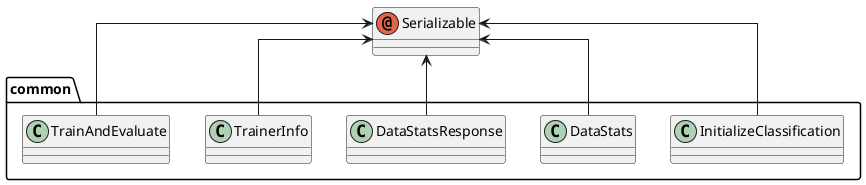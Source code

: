 @startuml "classification"
skinparam linetype ortho

annotation Serializable

package common {
    class InitializeClassification
    class DataStats
    class DataStatsResponse
    class TrainerInfo
    class TrainAndEvaluate
}

InitializeClassification -u-> Serializable
DataStats -u-> Serializable
DataStatsResponse -u-> Serializable
TrainerInfo -u-> Serializable
TrainAndEvaluate -u-> Serializable

@enduml